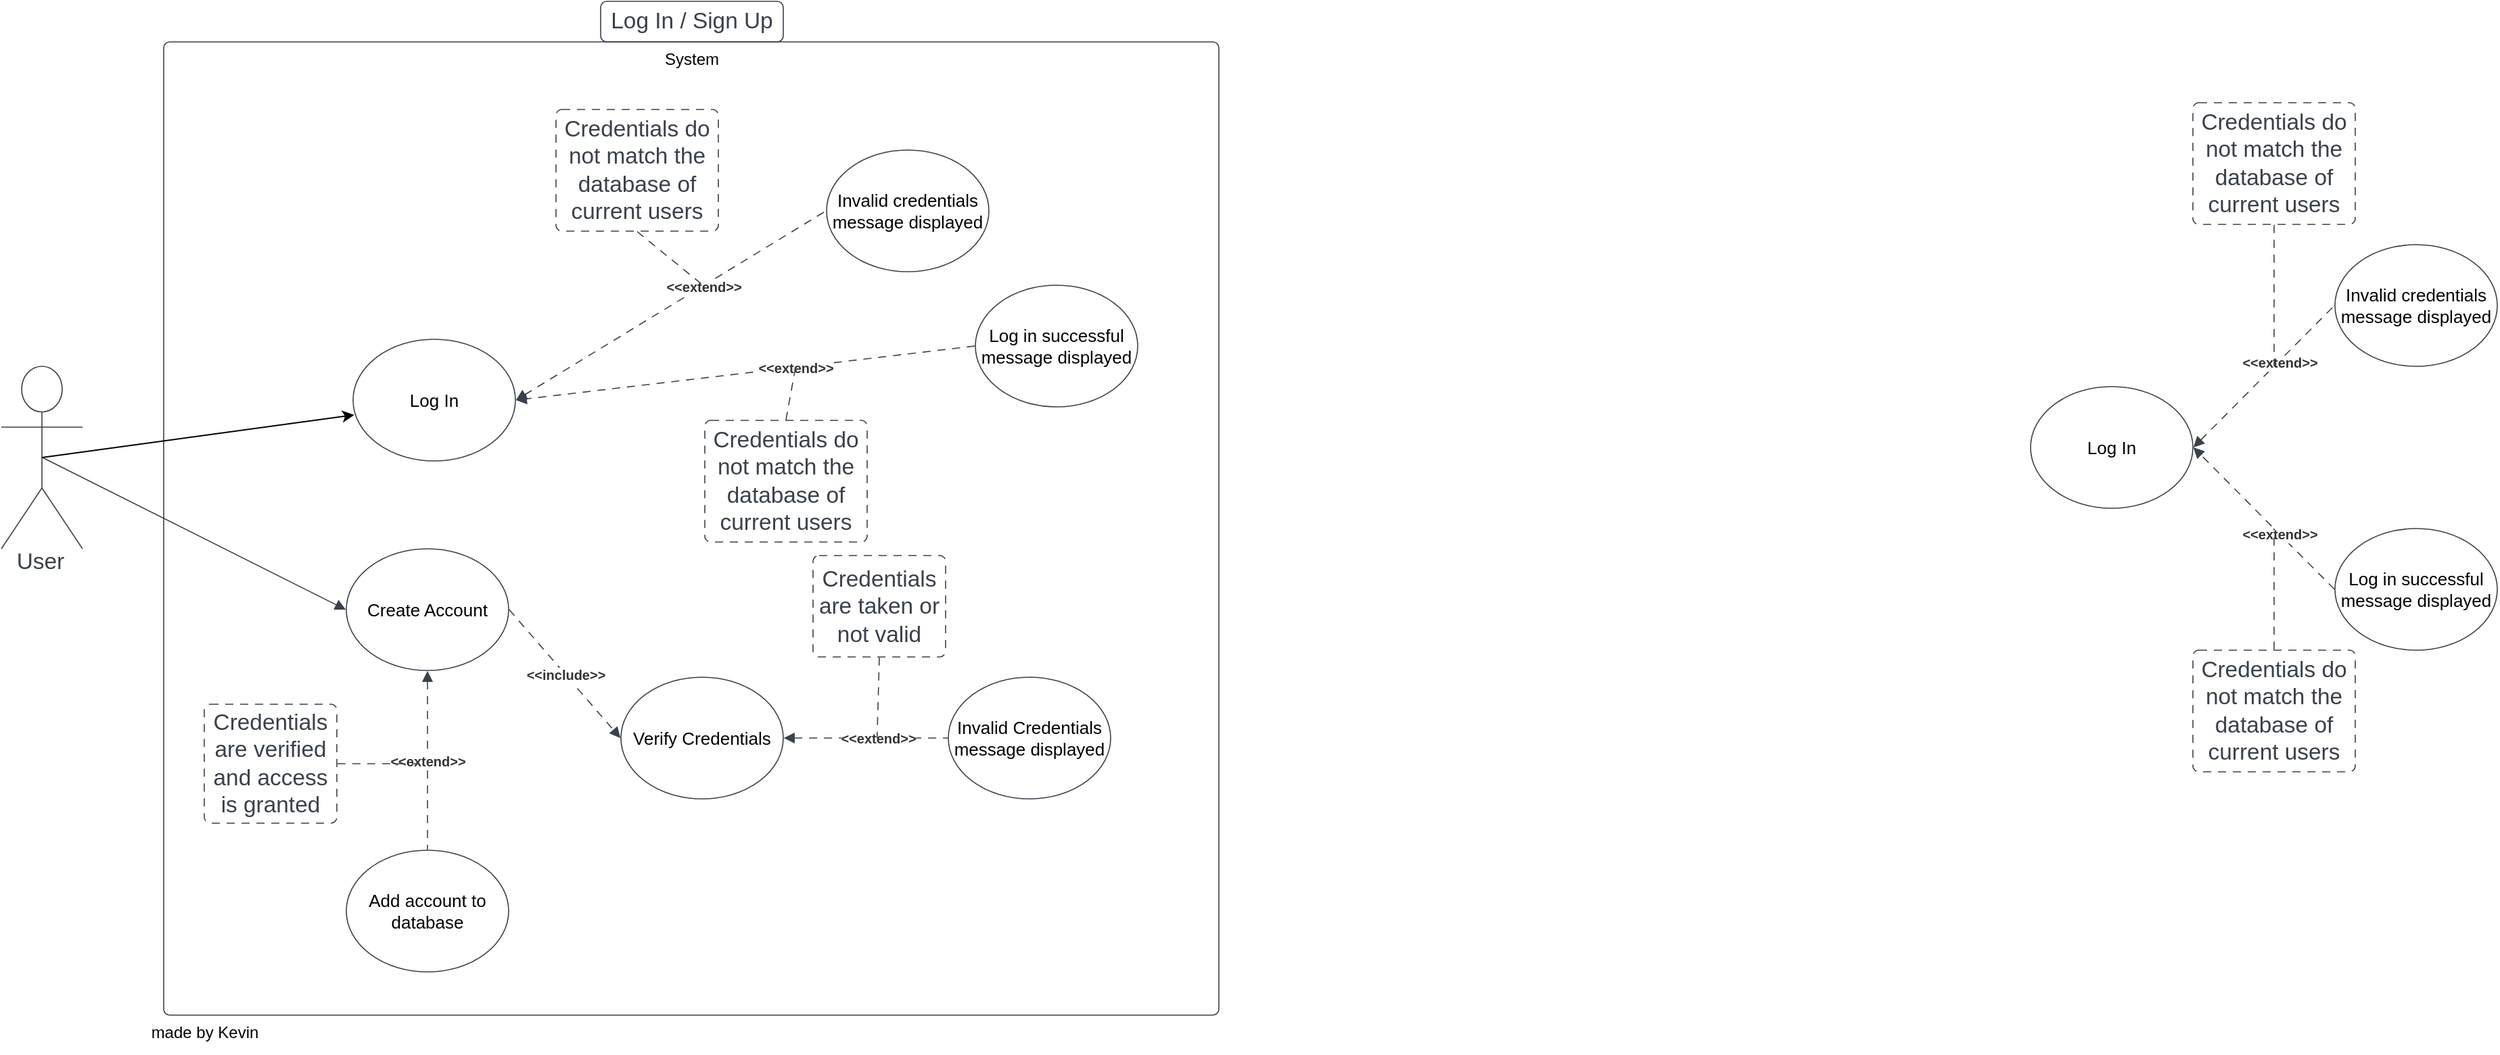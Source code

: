 <mxfile version="22.0.5" type="github">
  <diagram name="Page-1" id="Ytdvc4sDia0L2YPKh5zA">
    <mxGraphModel dx="1434" dy="790" grid="1" gridSize="10" guides="1" tooltips="1" connect="1" arrows="1" fold="1" page="1" pageScale="1" pageWidth="827" pageHeight="1169" math="0" shadow="0">
      <root>
        <mxCell id="0" />
        <mxCell id="1" parent="0" />
        <mxCell id="6vR4dQL-GC3axhAhHZct-1" value="" style="html=1;overflow=block;blockSpacing=1;whiteSpace=wrap;container=1;pointerEvents=0;collapsible=0;recursiveResize=0;fontSize=16.7;fontColor=#3a414a;spacing=0;strokeColor=#3a414a;strokeOpacity=100;fillOpacity=0;rounded=1;absoluteArcSize=1;arcSize=9;fillColor=#000000;strokeWidth=0.8;lucidId=C6mC9e5NIt-3;" vertex="1" parent="1">
          <mxGeometry x="240" y="60" width="780" height="720" as="geometry" />
        </mxCell>
        <mxCell id="6vR4dQL-GC3axhAhHZct-6" value="Verify Credentials" style="html=1;overflow=block;blockSpacing=1;whiteSpace=wrap;ellipse;fontSize=13;spacing=3.8;strokeColor=#3a414a;strokeOpacity=100;rounded=1;absoluteArcSize=1;arcSize=9;strokeWidth=0.8;lucidId=j~mCf1Tzr66w;" vertex="1" parent="6vR4dQL-GC3axhAhHZct-1">
          <mxGeometry x="338" y="470" width="120" height="90" as="geometry" />
        </mxCell>
        <mxCell id="6vR4dQL-GC3axhAhHZct-12" value="Add account to database" style="html=1;overflow=block;blockSpacing=1;whiteSpace=wrap;ellipse;fontSize=13;spacing=3.8;strokeColor=#3a414a;strokeOpacity=100;rounded=1;absoluteArcSize=1;arcSize=9;strokeWidth=0.8;lucidId=IbnCg7UF-l9G;" vertex="1" parent="6vR4dQL-GC3axhAhHZct-1">
          <mxGeometry x="135" y="598" width="120" height="90" as="geometry" />
        </mxCell>
        <mxCell id="6vR4dQL-GC3axhAhHZct-25" value="Credentials are verified and access is granted" style="html=1;overflow=block;blockSpacing=1;whiteSpace=wrap;fontSize=16.7;fontColor=#3a414a;spacing=3.8;strokeColor=#3a414a;strokeOpacity=100;fillOpacity=0;rounded=1;absoluteArcSize=1;arcSize=9;fillColor=#000000;dashed=1;fixDash=1;dashPattern=6 5;strokeWidth=0.8;lucidId=aknCfjZeRp22;" vertex="1" parent="6vR4dQL-GC3axhAhHZct-1">
          <mxGeometry x="30" y="490" width="98" height="88" as="geometry" />
        </mxCell>
        <mxCell id="6vR4dQL-GC3axhAhHZct-4" value="Create Account" style="html=1;overflow=block;blockSpacing=1;whiteSpace=wrap;ellipse;fontSize=13;spacing=3.8;strokeColor=#3a414a;strokeOpacity=100;rounded=1;absoluteArcSize=1;arcSize=9;strokeWidth=0.8;lucidId=46mCivR2fwsK;" vertex="1" parent="6vR4dQL-GC3axhAhHZct-1">
          <mxGeometry x="135" y="375" width="120" height="90" as="geometry" />
        </mxCell>
        <mxCell id="6vR4dQL-GC3axhAhHZct-7" value="" style="html=1;jettySize=18;whiteSpace=wrap;fontSize=13;strokeColor=#3a414a;strokeOpacity=100;dashed=1;fixDash=1;dashPattern=6 5;strokeWidth=0.8;rounded=0;startArrow=none;endArrow=block;endFill=1;exitX=1.003;exitY=0.5;exitPerimeter=0;entryX=-0.003;entryY=0.5;entryPerimeter=0;lucidId=L~mCyPB0vYqP;" edge="1" parent="6vR4dQL-GC3axhAhHZct-1" source="6vR4dQL-GC3axhAhHZct-4" target="6vR4dQL-GC3axhAhHZct-6">
          <mxGeometry width="100" height="100" relative="1" as="geometry">
            <Array as="points" />
          </mxGeometry>
        </mxCell>
        <mxCell id="6vR4dQL-GC3axhAhHZct-8" value="&amp;lt;&amp;lt;include&amp;gt;&amp;gt;" style="text;html=1;resizable=0;labelBackgroundColor=default;align=center;verticalAlign=middle;fontStyle=1;fontColor=#333333;fontSize=10;" vertex="1" parent="6vR4dQL-GC3axhAhHZct-7">
          <mxGeometry relative="1" as="geometry" />
        </mxCell>
        <mxCell id="6vR4dQL-GC3axhAhHZct-13" value="" style="html=1;jettySize=18;whiteSpace=wrap;fontSize=13;strokeColor=#3a414a;strokeOpacity=100;dashed=1;fixDash=1;dashPattern=6 5;strokeWidth=0.8;rounded=0;startArrow=block;startFill=1;endArrow=none;exitX=0.5;exitY=1.004;exitPerimeter=0;entryX=0.5;entryY=-0.004;entryPerimeter=0;lucidId=VbnCiAbkZU~H;" edge="1" parent="6vR4dQL-GC3axhAhHZct-1" source="6vR4dQL-GC3axhAhHZct-4" target="6vR4dQL-GC3axhAhHZct-12">
          <mxGeometry width="100" height="100" relative="1" as="geometry">
            <Array as="points" />
          </mxGeometry>
        </mxCell>
        <mxCell id="6vR4dQL-GC3axhAhHZct-14" value="&amp;lt;&amp;lt;extend&amp;gt;&amp;gt;" style="text;html=1;resizable=0;labelBackgroundColor=default;align=center;verticalAlign=middle;fontStyle=1;fontColor=#333333;fontSize=10;" vertex="1" parent="6vR4dQL-GC3axhAhHZct-13">
          <mxGeometry relative="1" as="geometry" />
        </mxCell>
        <mxCell id="6vR4dQL-GC3axhAhHZct-15" value="Invalid Credentials message displayed" style="html=1;overflow=block;blockSpacing=1;whiteSpace=wrap;ellipse;fontSize=13;spacing=3.8;strokeColor=#3a414a;strokeOpacity=100;rounded=1;absoluteArcSize=1;arcSize=9;strokeWidth=0.8;lucidId=2cnCjqfVAo9T;" vertex="1" parent="6vR4dQL-GC3axhAhHZct-1">
          <mxGeometry x="580" y="470" width="120" height="90" as="geometry" />
        </mxCell>
        <mxCell id="6vR4dQL-GC3axhAhHZct-16" value="" style="html=1;jettySize=18;whiteSpace=wrap;fontSize=13;strokeColor=#3a414a;strokeOpacity=100;dashed=1;fixDash=1;dashPattern=6 5;strokeWidth=0.8;rounded=0;startArrow=block;startFill=1;endArrow=none;exitX=1.003;exitY=0.5;exitPerimeter=0;entryX=-0.003;entryY=0.5;entryPerimeter=0;lucidId=venC4A-9usjn;" edge="1" parent="6vR4dQL-GC3axhAhHZct-1" source="6vR4dQL-GC3axhAhHZct-6" target="6vR4dQL-GC3axhAhHZct-15">
          <mxGeometry width="100" height="100" relative="1" as="geometry">
            <Array as="points" />
          </mxGeometry>
        </mxCell>
        <mxCell id="6vR4dQL-GC3axhAhHZct-17" value="&amp;lt;&amp;lt;extend&amp;gt;&amp;gt;" style="text;html=1;resizable=0;labelBackgroundColor=default;align=center;verticalAlign=middle;fontStyle=1;fontColor=#333333;fontSize=10;" vertex="1" parent="6vR4dQL-GC3axhAhHZct-16">
          <mxGeometry x="0.137" relative="1" as="geometry" />
        </mxCell>
        <mxCell id="6vR4dQL-GC3axhAhHZct-18" value="Credentials are taken or not valid" style="html=1;overflow=block;blockSpacing=1;whiteSpace=wrap;fontSize=16.7;fontColor=#3a414a;spacing=3.8;strokeColor=#3a414a;strokeOpacity=100;fillOpacity=0;rounded=1;absoluteArcSize=1;arcSize=9;fillColor=#000000;dashed=1;fixDash=1;dashPattern=6 5;strokeWidth=0.8;lucidId=-enCEf3ejthg;" vertex="1" parent="6vR4dQL-GC3axhAhHZct-1">
          <mxGeometry x="480" y="380" width="98" height="75" as="geometry" />
        </mxCell>
        <mxCell id="6vR4dQL-GC3axhAhHZct-19" value="" style="html=1;jettySize=18;whiteSpace=wrap;fontSize=13;strokeColor=#3a414a;strokeOpacity=100;dashed=1;fixDash=1;dashPattern=6 5;strokeWidth=0.8;rounded=0;startArrow=none;endArrow=none;exitX=0.5;exitY=1.005;exitPerimeter=0;lucidId=JgnC6-sNVd.s;entryX=0;entryY=0;entryDx=0;entryDy=0;" edge="1" parent="6vR4dQL-GC3axhAhHZct-1" source="6vR4dQL-GC3axhAhHZct-18" target="6vR4dQL-GC3axhAhHZct-17">
          <mxGeometry width="100" height="100" relative="1" as="geometry">
            <Array as="points" />
            <mxPoint x="510" y="195" as="targetPoint" />
          </mxGeometry>
        </mxCell>
        <mxCell id="6vR4dQL-GC3axhAhHZct-50" value="Log In" style="html=1;overflow=block;blockSpacing=1;whiteSpace=wrap;ellipse;fontSize=13;spacing=3.8;strokeColor=#3a414a;strokeOpacity=100;rounded=1;absoluteArcSize=1;arcSize=9;strokeWidth=0.8;lucidId=1TnCeRcBgIai;" vertex="1" parent="6vR4dQL-GC3axhAhHZct-1">
          <mxGeometry x="140" y="220" width="120" height="90" as="geometry" />
        </mxCell>
        <mxCell id="6vR4dQL-GC3axhAhHZct-51" value="Invalid credentials message displayed" style="html=1;overflow=block;blockSpacing=1;whiteSpace=wrap;ellipse;fontSize=13;spacing=3.8;strokeColor=#3a414a;strokeOpacity=100;rounded=1;absoluteArcSize=1;arcSize=9;strokeWidth=0.8;lucidId=mUnCxv-QGtzJ;" vertex="1" parent="6vR4dQL-GC3axhAhHZct-1">
          <mxGeometry x="490" y="80" width="120" height="90" as="geometry" />
        </mxCell>
        <mxCell id="6vR4dQL-GC3axhAhHZct-52" value="" style="html=1;jettySize=18;whiteSpace=wrap;fontSize=13;strokeColor=#3a414a;strokeOpacity=100;dashed=1;fixDash=1;dashPattern=6 5;strokeWidth=0.8;rounded=0;startArrow=block;startFill=1;endArrow=none;exitX=1.003;exitY=0.5;exitPerimeter=0;entryX=-0.003;entryY=0.5;entryPerimeter=0;lucidId=pUnCNJh5Bu_f;" edge="1" parent="6vR4dQL-GC3axhAhHZct-1" source="6vR4dQL-GC3axhAhHZct-50" target="6vR4dQL-GC3axhAhHZct-51">
          <mxGeometry width="100" height="100" relative="1" as="geometry">
            <Array as="points" />
          </mxGeometry>
        </mxCell>
        <mxCell id="6vR4dQL-GC3axhAhHZct-53" value="&amp;lt;&amp;lt;extend&amp;gt;&amp;gt;" style="text;html=1;resizable=0;labelBackgroundColor=default;align=center;verticalAlign=middle;fontStyle=1;fontColor=#333333;fontSize=10;" vertex="1" parent="6vR4dQL-GC3axhAhHZct-52">
          <mxGeometry x="0.208" relative="1" as="geometry" />
        </mxCell>
        <mxCell id="6vR4dQL-GC3axhAhHZct-54" value="Credentials do not match the database of current users" style="html=1;overflow=block;blockSpacing=1;whiteSpace=wrap;fontSize=16.7;fontColor=#3a414a;spacing=3.8;strokeColor=#3a414a;strokeOpacity=100;fillOpacity=0;rounded=1;absoluteArcSize=1;arcSize=9;fillColor=#000000;dashed=1;fixDash=1;dashPattern=6 5;strokeWidth=0.8;lucidId=3UnC29L0p1P6;" vertex="1" parent="6vR4dQL-GC3axhAhHZct-1">
          <mxGeometry x="290" y="50" width="120" height="90" as="geometry" />
        </mxCell>
        <mxCell id="6vR4dQL-GC3axhAhHZct-55" value="" style="html=1;jettySize=18;whiteSpace=wrap;fontSize=13;strokeColor=#3a414a;strokeOpacity=100;dashed=1;fixDash=1;dashPattern=6 5;strokeWidth=0.8;rounded=0;startArrow=none;endArrow=none;exitX=0.5;exitY=1.004;exitPerimeter=0;lucidId=wVnC6unMUMuJ;entryX=0;entryY=0;entryDx=0;entryDy=0;" edge="1" parent="6vR4dQL-GC3axhAhHZct-1" source="6vR4dQL-GC3axhAhHZct-54" target="6vR4dQL-GC3axhAhHZct-53">
          <mxGeometry width="100" height="100" relative="1" as="geometry">
            <Array as="points" />
            <mxPoint x="320" y="190" as="targetPoint" />
          </mxGeometry>
        </mxCell>
        <mxCell id="6vR4dQL-GC3axhAhHZct-56" value="Log in successful message displayed" style="html=1;overflow=block;blockSpacing=1;whiteSpace=wrap;ellipse;fontSize=13;spacing=3.8;strokeColor=#3a414a;strokeOpacity=100;rounded=1;absoluteArcSize=1;arcSize=9;strokeWidth=0.8;lucidId=MVnCm_vyAcN7;" vertex="1" parent="6vR4dQL-GC3axhAhHZct-1">
          <mxGeometry x="600" y="180" width="120" height="90" as="geometry" />
        </mxCell>
        <mxCell id="6vR4dQL-GC3axhAhHZct-57" value="" style="html=1;jettySize=18;whiteSpace=wrap;fontSize=13;strokeColor=#3a414a;strokeOpacity=100;dashed=1;fixDash=1;dashPattern=6 5;strokeWidth=0.8;rounded=0;startArrow=none;endArrow=block;endFill=1;exitX=-0.003;exitY=0.5;exitPerimeter=0;entryX=1.003;entryY=0.5;entryPerimeter=0;lucidId=PVnCwPI7EpMv;" edge="1" parent="6vR4dQL-GC3axhAhHZct-1" source="6vR4dQL-GC3axhAhHZct-56" target="6vR4dQL-GC3axhAhHZct-50">
          <mxGeometry width="100" height="100" relative="1" as="geometry">
            <Array as="points" />
          </mxGeometry>
        </mxCell>
        <mxCell id="6vR4dQL-GC3axhAhHZct-58" value="&amp;lt;&amp;lt;extend&amp;gt;&amp;gt;" style="text;html=1;resizable=0;labelBackgroundColor=default;align=center;verticalAlign=middle;fontStyle=1;fontColor=#333333;fontSize=10;" vertex="1" parent="6vR4dQL-GC3axhAhHZct-57">
          <mxGeometry x="-0.219" relative="1" as="geometry" />
        </mxCell>
        <mxCell id="6vR4dQL-GC3axhAhHZct-59" value="Credentials do not match the database of current users" style="html=1;overflow=block;blockSpacing=1;whiteSpace=wrap;fontSize=16.7;fontColor=#3a414a;spacing=3.8;strokeColor=#3a414a;strokeOpacity=100;fillOpacity=0;rounded=1;absoluteArcSize=1;arcSize=9;fillColor=#000000;dashed=1;fixDash=1;dashPattern=6 5;strokeWidth=0.8;lucidId=vWnCCHJRT5i2;" vertex="1" parent="6vR4dQL-GC3axhAhHZct-1">
          <mxGeometry x="400" y="280" width="120" height="90" as="geometry" />
        </mxCell>
        <mxCell id="6vR4dQL-GC3axhAhHZct-60" value="" style="html=1;jettySize=18;whiteSpace=wrap;fontSize=13;strokeColor=#3a414a;strokeOpacity=100;dashed=1;fixDash=1;dashPattern=6 5;strokeWidth=0.8;rounded=0;startArrow=none;endArrow=none;exitX=0.5;exitY=-0.004;exitPerimeter=0;lucidId=HWnCu70s5fXD;entryX=0;entryY=0;entryDx=0;entryDy=0;" edge="1" parent="6vR4dQL-GC3axhAhHZct-1" source="6vR4dQL-GC3axhAhHZct-59" target="6vR4dQL-GC3axhAhHZct-58">
          <mxGeometry width="100" height="100" relative="1" as="geometry">
            <Array as="points" />
            <mxPoint x="320" y="310" as="targetPoint" />
          </mxGeometry>
        </mxCell>
        <mxCell id="6vR4dQL-GC3axhAhHZct-3" value="User" style="html=1;overflow=block;blockSpacing=1;shape=umlActor;labelPosition=center;verticalLabelPosition=bottom;verticalAlign=top;whiteSpace=nowrap;fontSize=16.7;fontColor=#3a414a;spacing=0;strokeColor=#3a414a;strokeOpacity=100;rounded=1;absoluteArcSize=1;arcSize=9;strokeWidth=0.8;lucidId=U6mCrDSgNbLb;" vertex="1" parent="1">
          <mxGeometry x="120" y="300" width="60" height="135" as="geometry" />
        </mxCell>
        <mxCell id="6vR4dQL-GC3axhAhHZct-5" value="" style="html=1;jettySize=18;whiteSpace=wrap;fontSize=13;strokeColor=#3a414a;strokeOpacity=100;strokeWidth=0.8;rounded=0;startArrow=block;startFill=1;endArrow=none;exitX=-0.003;exitY=0.5;exitPerimeter=0;entryX=0.507;entryY=0.5;entryPerimeter=0;lucidId=..mC2ShL9e-b;" edge="1" parent="1" source="6vR4dQL-GC3axhAhHZct-4" target="6vR4dQL-GC3axhAhHZct-3">
          <mxGeometry width="100" height="100" relative="1" as="geometry">
            <Array as="points" />
          </mxGeometry>
        </mxCell>
        <mxCell id="6vR4dQL-GC3axhAhHZct-26" value="" style="html=1;jettySize=18;whiteSpace=wrap;fontSize=13;strokeColor=#3a414a;strokeOpacity=100;dashed=1;fixDash=1;dashPattern=6 5;strokeWidth=0.8;rounded=0;startArrow=none;endArrow=none;exitX=1.004;exitY=0.5;exitPerimeter=0;lucidId=DknCMLLJci.X;" edge="1" parent="1" source="6vR4dQL-GC3axhAhHZct-25">
          <mxGeometry width="100" height="100" relative="1" as="geometry">
            <Array as="points" />
            <mxPoint x="430" y="594" as="targetPoint" />
          </mxGeometry>
        </mxCell>
        <mxCell id="6vR4dQL-GC3axhAhHZct-31" value="Log In / Sign Up" style="html=1;overflow=block;blockSpacing=1;whiteSpace=wrap;fontSize=16.7;fontColor=#3a414a;spacing=3.8;strokeColor=#3a414a;strokeOpacity=100;fillOpacity=0;rounded=1;absoluteArcSize=1;arcSize=9;fillColor=#000000;strokeWidth=0.8;lucidId=YAnCTzveyhfe;" vertex="1" parent="1">
          <mxGeometry x="563" y="30" width="135" height="30" as="geometry" />
        </mxCell>
        <mxCell id="6vR4dQL-GC3axhAhHZct-33" value="Log In" style="html=1;overflow=block;blockSpacing=1;whiteSpace=wrap;ellipse;fontSize=13;spacing=3.8;strokeColor=#3a414a;strokeOpacity=100;rounded=1;absoluteArcSize=1;arcSize=9;strokeWidth=0.8;lucidId=1TnCeRcBgIai;" vertex="1" parent="1">
          <mxGeometry x="1620" y="315" width="120" height="90" as="geometry" />
        </mxCell>
        <mxCell id="6vR4dQL-GC3axhAhHZct-36" value="Invalid credentials message displayed" style="html=1;overflow=block;blockSpacing=1;whiteSpace=wrap;ellipse;fontSize=13;spacing=3.8;strokeColor=#3a414a;strokeOpacity=100;rounded=1;absoluteArcSize=1;arcSize=9;strokeWidth=0.8;lucidId=mUnCxv-QGtzJ;" vertex="1" parent="1">
          <mxGeometry x="1845" y="210" width="120" height="90" as="geometry" />
        </mxCell>
        <mxCell id="6vR4dQL-GC3axhAhHZct-37" value="" style="html=1;jettySize=18;whiteSpace=wrap;fontSize=13;strokeColor=#3a414a;strokeOpacity=100;dashed=1;fixDash=1;dashPattern=6 5;strokeWidth=0.8;rounded=0;startArrow=block;startFill=1;endArrow=none;exitX=1.003;exitY=0.5;exitPerimeter=0;entryX=-0.003;entryY=0.5;entryPerimeter=0;lucidId=pUnCNJh5Bu_f;" edge="1" parent="1" source="6vR4dQL-GC3axhAhHZct-33" target="6vR4dQL-GC3axhAhHZct-36">
          <mxGeometry width="100" height="100" relative="1" as="geometry">
            <Array as="points" />
          </mxGeometry>
        </mxCell>
        <mxCell id="6vR4dQL-GC3axhAhHZct-38" value="&amp;lt;&amp;lt;extend&amp;gt;&amp;gt;" style="text;html=1;resizable=0;labelBackgroundColor=default;align=center;verticalAlign=middle;fontStyle=1;fontColor=#333333;fontSize=10;" vertex="1" parent="6vR4dQL-GC3axhAhHZct-37">
          <mxGeometry x="0.208" relative="1" as="geometry" />
        </mxCell>
        <mxCell id="6vR4dQL-GC3axhAhHZct-39" value="Credentials do not match the database of current users" style="html=1;overflow=block;blockSpacing=1;whiteSpace=wrap;fontSize=16.7;fontColor=#3a414a;spacing=3.8;strokeColor=#3a414a;strokeOpacity=100;fillOpacity=0;rounded=1;absoluteArcSize=1;arcSize=9;fillColor=#000000;dashed=1;fixDash=1;dashPattern=6 5;strokeWidth=0.8;lucidId=3UnC29L0p1P6;" vertex="1" parent="1">
          <mxGeometry x="1740" y="105" width="120" height="90" as="geometry" />
        </mxCell>
        <mxCell id="6vR4dQL-GC3axhAhHZct-40" value="" style="html=1;jettySize=18;whiteSpace=wrap;fontSize=13;strokeColor=#3a414a;strokeOpacity=100;dashed=1;fixDash=1;dashPattern=6 5;strokeWidth=0.8;rounded=0;startArrow=none;endArrow=none;exitX=0.5;exitY=1.004;exitPerimeter=0;lucidId=wVnC6unMUMuJ;" edge="1" parent="1" source="6vR4dQL-GC3axhAhHZct-39">
          <mxGeometry width="100" height="100" relative="1" as="geometry">
            <Array as="points" />
            <mxPoint x="1800" y="300" as="targetPoint" />
          </mxGeometry>
        </mxCell>
        <mxCell id="6vR4dQL-GC3axhAhHZct-41" value="Log in successful message displayed" style="html=1;overflow=block;blockSpacing=1;whiteSpace=wrap;ellipse;fontSize=13;spacing=3.8;strokeColor=#3a414a;strokeOpacity=100;rounded=1;absoluteArcSize=1;arcSize=9;strokeWidth=0.8;lucidId=MVnCm_vyAcN7;" vertex="1" parent="1">
          <mxGeometry x="1845" y="420" width="120" height="90" as="geometry" />
        </mxCell>
        <mxCell id="6vR4dQL-GC3axhAhHZct-42" value="" style="html=1;jettySize=18;whiteSpace=wrap;fontSize=13;strokeColor=#3a414a;strokeOpacity=100;dashed=1;fixDash=1;dashPattern=6 5;strokeWidth=0.8;rounded=0;startArrow=none;endArrow=block;endFill=1;exitX=-0.003;exitY=0.5;exitPerimeter=0;entryX=1.003;entryY=0.5;entryPerimeter=0;lucidId=PVnCwPI7EpMv;" edge="1" parent="1" source="6vR4dQL-GC3axhAhHZct-41" target="6vR4dQL-GC3axhAhHZct-33">
          <mxGeometry width="100" height="100" relative="1" as="geometry">
            <Array as="points" />
          </mxGeometry>
        </mxCell>
        <mxCell id="6vR4dQL-GC3axhAhHZct-43" value="&amp;lt;&amp;lt;extend&amp;gt;&amp;gt;" style="text;html=1;resizable=0;labelBackgroundColor=default;align=center;verticalAlign=middle;fontStyle=1;fontColor=#333333;fontSize=10;" vertex="1" parent="6vR4dQL-GC3axhAhHZct-42">
          <mxGeometry x="-0.219" relative="1" as="geometry" />
        </mxCell>
        <mxCell id="6vR4dQL-GC3axhAhHZct-44" value="Credentials do not match the database of current users" style="html=1;overflow=block;blockSpacing=1;whiteSpace=wrap;fontSize=16.7;fontColor=#3a414a;spacing=3.8;strokeColor=#3a414a;strokeOpacity=100;fillOpacity=0;rounded=1;absoluteArcSize=1;arcSize=9;fillColor=#000000;dashed=1;fixDash=1;dashPattern=6 5;strokeWidth=0.8;lucidId=vWnCCHJRT5i2;" vertex="1" parent="1">
          <mxGeometry x="1740" y="510" width="120" height="90" as="geometry" />
        </mxCell>
        <mxCell id="6vR4dQL-GC3axhAhHZct-45" value="" style="html=1;jettySize=18;whiteSpace=wrap;fontSize=13;strokeColor=#3a414a;strokeOpacity=100;dashed=1;fixDash=1;dashPattern=6 5;strokeWidth=0.8;rounded=0;startArrow=none;endArrow=none;exitX=0.5;exitY=-0.004;exitPerimeter=0;lucidId=HWnCu70s5fXD;" edge="1" parent="1" source="6vR4dQL-GC3axhAhHZct-44">
          <mxGeometry width="100" height="100" relative="1" as="geometry">
            <Array as="points" />
            <mxPoint x="1800" y="420" as="targetPoint" />
          </mxGeometry>
        </mxCell>
        <mxCell id="6vR4dQL-GC3axhAhHZct-46" value="System" style="text;html=1;align=center;verticalAlign=middle;resizable=0;points=[];autosize=1;strokeColor=none;fillColor=none;" vertex="1" parent="1">
          <mxGeometry x="600" y="58" width="60" height="30" as="geometry" />
        </mxCell>
        <mxCell id="6vR4dQL-GC3axhAhHZct-48" value="made by Kevin" style="text;html=1;align=center;verticalAlign=middle;resizable=0;points=[];autosize=1;strokeColor=none;fillColor=none;" vertex="1" parent="1">
          <mxGeometry x="220" y="778" width="100" height="30" as="geometry" />
        </mxCell>
        <mxCell id="6vR4dQL-GC3axhAhHZct-61" style="rounded=0;orthogonalLoop=1;jettySize=auto;html=1;exitX=0.5;exitY=0.5;exitDx=0;exitDy=0;exitPerimeter=0;entryX=0.008;entryY=0.622;entryDx=0;entryDy=0;entryPerimeter=0;" edge="1" parent="1" source="6vR4dQL-GC3axhAhHZct-3" target="6vR4dQL-GC3axhAhHZct-50">
          <mxGeometry relative="1" as="geometry" />
        </mxCell>
      </root>
    </mxGraphModel>
  </diagram>
</mxfile>
